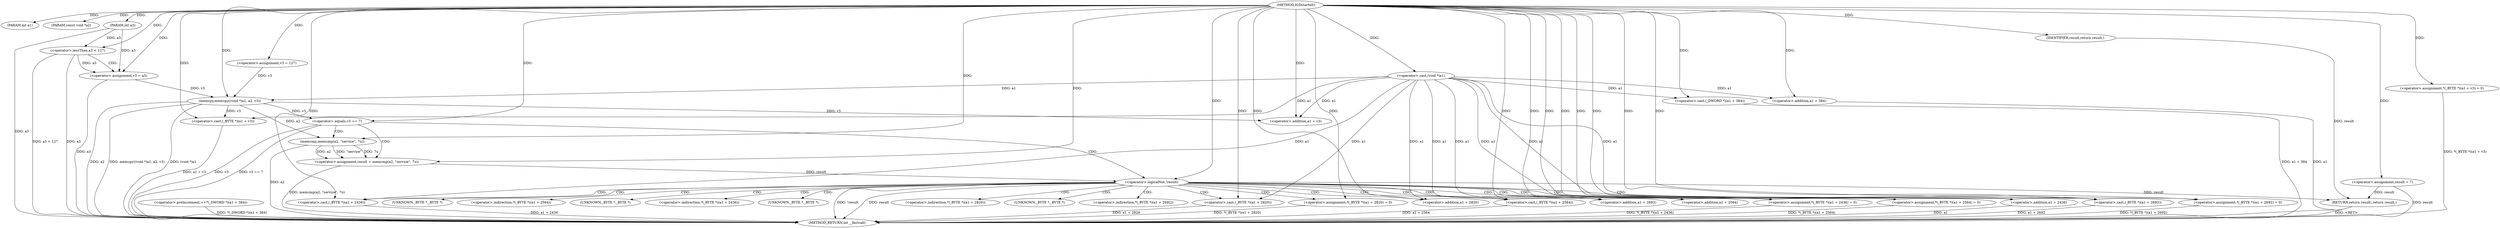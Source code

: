 digraph IGDstartelt {  
"1000103" [label = "(METHOD,IGDstartelt)" ]
"1000193" [label = "(METHOD_RETURN,int __fastcall)" ]
"1000104" [label = "(PARAM,int a1)" ]
"1000105" [label = "(PARAM,const void *a2)" ]
"1000106" [label = "(PARAM,int a3)" ]
"1000110" [label = "(<operator>.assignment,v3 = 127)" ]
"1000114" [label = "(<operator>.lessThan,a3 < 127)" ]
"1000117" [label = "(<operator>.assignment,v3 = a3)" ]
"1000120" [label = "(memcpy,memcpy((void *)a1, a2, v3))" ]
"1000121" [label = "(<operator>.cast,(void *)a1)" ]
"1000126" [label = "(<operator>.assignment,result = 7)" ]
"1000129" [label = "(<operator>.assignment,*(_BYTE *)(a1 + v3) = 0)" ]
"1000131" [label = "(<operator>.cast,(_BYTE *)(a1 + v3))" ]
"1000133" [label = "(<operator>.addition,a1 + v3)" ]
"1000137" [label = "(<operator>.preIncrement,++*(_DWORD *)(a1 + 384))" ]
"1000139" [label = "(<operator>.cast,(_DWORD *)(a1 + 384))" ]
"1000141" [label = "(<operator>.addition,a1 + 384)" ]
"1000145" [label = "(<operator>.equals,v3 == 7)" ]
"1000149" [label = "(<operator>.assignment,result = memcmp(a2, \"service\", 7u))" ]
"1000151" [label = "(memcmp,memcmp(a2, \"service\", 7u))" ]
"1000156" [label = "(<operator>.logicalNot,!result)" ]
"1000159" [label = "(<operator>.assignment,*(_BYTE *)(a1 + 2820) = 0)" ]
"1000161" [label = "(<operator>.cast,(_BYTE *)(a1 + 2820))" ]
"1000163" [label = "(<operator>.addition,a1 + 2820)" ]
"1000167" [label = "(<operator>.assignment,*(_BYTE *)(a1 + 2692) = 0)" ]
"1000169" [label = "(<operator>.cast,(_BYTE *)(a1 + 2692))" ]
"1000171" [label = "(<operator>.addition,a1 + 2692)" ]
"1000175" [label = "(<operator>.assignment,*(_BYTE *)(a1 + 2564) = 0)" ]
"1000177" [label = "(<operator>.cast,(_BYTE *)(a1 + 2564))" ]
"1000179" [label = "(<operator>.addition,a1 + 2564)" ]
"1000183" [label = "(<operator>.assignment,*(_BYTE *)(a1 + 2436) = 0)" ]
"1000185" [label = "(<operator>.cast,(_BYTE *)(a1 + 2436))" ]
"1000187" [label = "(<operator>.addition,a1 + 2436)" ]
"1000191" [label = "(RETURN,return result;,return result;)" ]
"1000192" [label = "(IDENTIFIER,result,return result;)" ]
"1000160" [label = "(<operator>.indirection,*(_BYTE *)(a1 + 2820))" ]
"1000162" [label = "(UNKNOWN,_BYTE *,_BYTE *)" ]
"1000168" [label = "(<operator>.indirection,*(_BYTE *)(a1 + 2692))" ]
"1000170" [label = "(UNKNOWN,_BYTE *,_BYTE *)" ]
"1000176" [label = "(<operator>.indirection,*(_BYTE *)(a1 + 2564))" ]
"1000178" [label = "(UNKNOWN,_BYTE *,_BYTE *)" ]
"1000184" [label = "(<operator>.indirection,*(_BYTE *)(a1 + 2436))" ]
"1000186" [label = "(UNKNOWN,_BYTE *,_BYTE *)" ]
  "1000191" -> "1000193"  [ label = "DDG: <RET>"] 
  "1000120" -> "1000193"  [ label = "DDG: a2"] 
  "1000156" -> "1000193"  [ label = "DDG: result"] 
  "1000117" -> "1000193"  [ label = "DDG: a3"] 
  "1000114" -> "1000193"  [ label = "DDG: a3"] 
  "1000137" -> "1000193"  [ label = "DDG: *(_DWORD *)(a1 + 384)"] 
  "1000156" -> "1000193"  [ label = "DDG: !result"] 
  "1000145" -> "1000193"  [ label = "DDG: v3 == 7"] 
  "1000159" -> "1000193"  [ label = "DDG: *(_BYTE *)(a1 + 2820)"] 
  "1000145" -> "1000193"  [ label = "DDG: v3"] 
  "1000120" -> "1000193"  [ label = "DDG: memcpy((void *)a1, a2, v3)"] 
  "1000126" -> "1000193"  [ label = "DDG: result"] 
  "1000161" -> "1000193"  [ label = "DDG: a1 + 2820"] 
  "1000141" -> "1000193"  [ label = "DDG: a1"] 
  "1000183" -> "1000193"  [ label = "DDG: *(_BYTE *)(a1 + 2436)"] 
  "1000151" -> "1000193"  [ label = "DDG: a2"] 
  "1000120" -> "1000193"  [ label = "DDG: (void *)a1"] 
  "1000129" -> "1000193"  [ label = "DDG: *(_BYTE *)(a1 + v3)"] 
  "1000131" -> "1000193"  [ label = "DDG: a1 + v3"] 
  "1000169" -> "1000193"  [ label = "DDG: a1 + 2692"] 
  "1000187" -> "1000193"  [ label = "DDG: a1"] 
  "1000139" -> "1000193"  [ label = "DDG: a1 + 384"] 
  "1000185" -> "1000193"  [ label = "DDG: a1 + 2436"] 
  "1000114" -> "1000193"  [ label = "DDG: a3 < 127"] 
  "1000175" -> "1000193"  [ label = "DDG: *(_BYTE *)(a1 + 2564)"] 
  "1000177" -> "1000193"  [ label = "DDG: a1 + 2564"] 
  "1000167" -> "1000193"  [ label = "DDG: *(_BYTE *)(a1 + 2692)"] 
  "1000149" -> "1000193"  [ label = "DDG: memcmp(a2, \"service\", 7u)"] 
  "1000106" -> "1000193"  [ label = "DDG: a3"] 
  "1000103" -> "1000104"  [ label = "DDG: "] 
  "1000103" -> "1000105"  [ label = "DDG: "] 
  "1000103" -> "1000106"  [ label = "DDG: "] 
  "1000103" -> "1000110"  [ label = "DDG: "] 
  "1000106" -> "1000114"  [ label = "DDG: a3"] 
  "1000103" -> "1000114"  [ label = "DDG: "] 
  "1000114" -> "1000117"  [ label = "DDG: a3"] 
  "1000106" -> "1000117"  [ label = "DDG: a3"] 
  "1000103" -> "1000117"  [ label = "DDG: "] 
  "1000121" -> "1000120"  [ label = "DDG: a1"] 
  "1000103" -> "1000121"  [ label = "DDG: "] 
  "1000103" -> "1000120"  [ label = "DDG: "] 
  "1000117" -> "1000120"  [ label = "DDG: v3"] 
  "1000110" -> "1000120"  [ label = "DDG: v3"] 
  "1000103" -> "1000126"  [ label = "DDG: "] 
  "1000103" -> "1000129"  [ label = "DDG: "] 
  "1000121" -> "1000131"  [ label = "DDG: a1"] 
  "1000103" -> "1000131"  [ label = "DDG: "] 
  "1000120" -> "1000131"  [ label = "DDG: v3"] 
  "1000121" -> "1000133"  [ label = "DDG: a1"] 
  "1000103" -> "1000133"  [ label = "DDG: "] 
  "1000120" -> "1000133"  [ label = "DDG: v3"] 
  "1000103" -> "1000139"  [ label = "DDG: "] 
  "1000121" -> "1000139"  [ label = "DDG: a1"] 
  "1000103" -> "1000141"  [ label = "DDG: "] 
  "1000121" -> "1000141"  [ label = "DDG: a1"] 
  "1000103" -> "1000145"  [ label = "DDG: "] 
  "1000120" -> "1000145"  [ label = "DDG: v3"] 
  "1000151" -> "1000149"  [ label = "DDG: a2"] 
  "1000151" -> "1000149"  [ label = "DDG: \"service\""] 
  "1000151" -> "1000149"  [ label = "DDG: 7u"] 
  "1000103" -> "1000149"  [ label = "DDG: "] 
  "1000120" -> "1000151"  [ label = "DDG: a2"] 
  "1000103" -> "1000151"  [ label = "DDG: "] 
  "1000149" -> "1000156"  [ label = "DDG: result"] 
  "1000103" -> "1000156"  [ label = "DDG: "] 
  "1000103" -> "1000159"  [ label = "DDG: "] 
  "1000103" -> "1000161"  [ label = "DDG: "] 
  "1000121" -> "1000161"  [ label = "DDG: a1"] 
  "1000103" -> "1000163"  [ label = "DDG: "] 
  "1000121" -> "1000163"  [ label = "DDG: a1"] 
  "1000103" -> "1000167"  [ label = "DDG: "] 
  "1000103" -> "1000169"  [ label = "DDG: "] 
  "1000121" -> "1000169"  [ label = "DDG: a1"] 
  "1000103" -> "1000171"  [ label = "DDG: "] 
  "1000121" -> "1000171"  [ label = "DDG: a1"] 
  "1000103" -> "1000175"  [ label = "DDG: "] 
  "1000103" -> "1000177"  [ label = "DDG: "] 
  "1000121" -> "1000177"  [ label = "DDG: a1"] 
  "1000103" -> "1000179"  [ label = "DDG: "] 
  "1000121" -> "1000179"  [ label = "DDG: a1"] 
  "1000103" -> "1000183"  [ label = "DDG: "] 
  "1000103" -> "1000185"  [ label = "DDG: "] 
  "1000121" -> "1000185"  [ label = "DDG: a1"] 
  "1000103" -> "1000187"  [ label = "DDG: "] 
  "1000121" -> "1000187"  [ label = "DDG: a1"] 
  "1000192" -> "1000191"  [ label = "DDG: result"] 
  "1000126" -> "1000191"  [ label = "DDG: result"] 
  "1000156" -> "1000191"  [ label = "DDG: result"] 
  "1000103" -> "1000192"  [ label = "DDG: "] 
  "1000114" -> "1000117"  [ label = "CDG: "] 
  "1000145" -> "1000156"  [ label = "CDG: "] 
  "1000145" -> "1000151"  [ label = "CDG: "] 
  "1000145" -> "1000149"  [ label = "CDG: "] 
  "1000156" -> "1000176"  [ label = "CDG: "] 
  "1000156" -> "1000175"  [ label = "CDG: "] 
  "1000156" -> "1000171"  [ label = "CDG: "] 
  "1000156" -> "1000170"  [ label = "CDG: "] 
  "1000156" -> "1000169"  [ label = "CDG: "] 
  "1000156" -> "1000168"  [ label = "CDG: "] 
  "1000156" -> "1000167"  [ label = "CDG: "] 
  "1000156" -> "1000163"  [ label = "CDG: "] 
  "1000156" -> "1000162"  [ label = "CDG: "] 
  "1000156" -> "1000161"  [ label = "CDG: "] 
  "1000156" -> "1000187"  [ label = "CDG: "] 
  "1000156" -> "1000186"  [ label = "CDG: "] 
  "1000156" -> "1000185"  [ label = "CDG: "] 
  "1000156" -> "1000184"  [ label = "CDG: "] 
  "1000156" -> "1000183"  [ label = "CDG: "] 
  "1000156" -> "1000179"  [ label = "CDG: "] 
  "1000156" -> "1000178"  [ label = "CDG: "] 
  "1000156" -> "1000177"  [ label = "CDG: "] 
  "1000156" -> "1000160"  [ label = "CDG: "] 
  "1000156" -> "1000159"  [ label = "CDG: "] 
}
